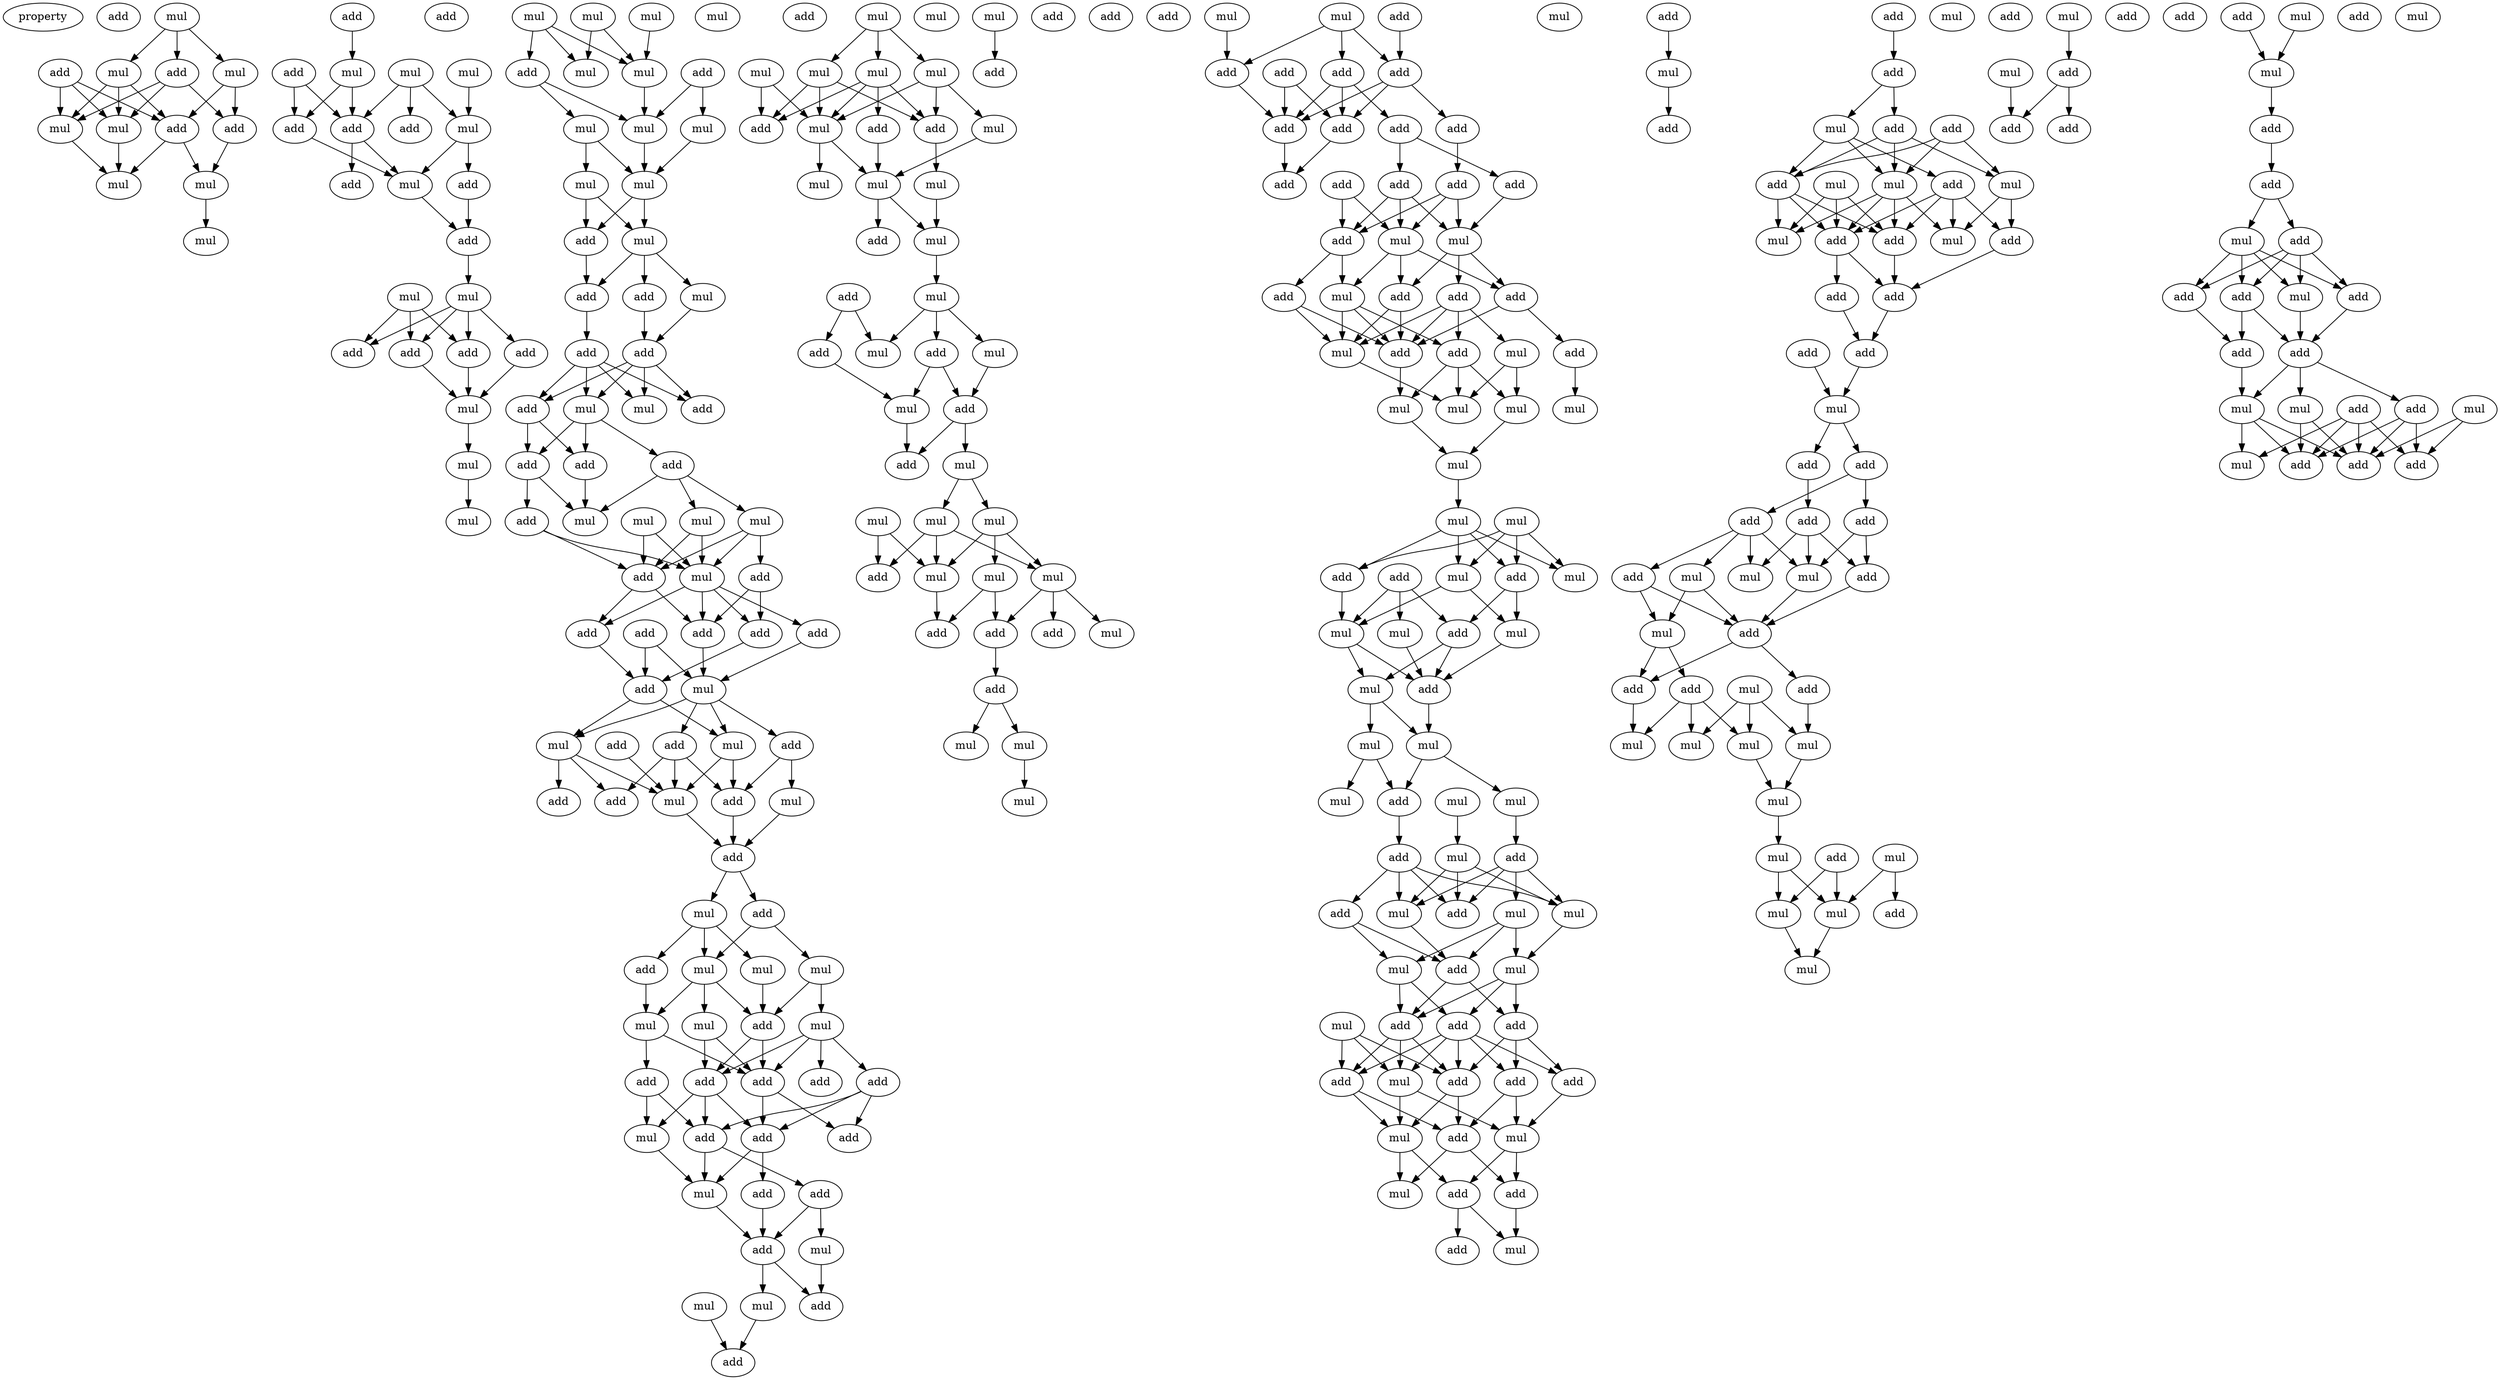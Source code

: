 digraph {
    node [fontcolor=black]
    property [mul=2,lf=1.8]
    0 [ label = add ];
    1 [ label = mul ];
    2 [ label = mul ];
    3 [ label = add ];
    4 [ label = add ];
    5 [ label = mul ];
    6 [ label = mul ];
    7 [ label = add ];
    8 [ label = add ];
    9 [ label = mul ];
    10 [ label = mul ];
    11 [ label = mul ];
    12 [ label = mul ];
    13 [ label = add ];
    14 [ label = mul ];
    15 [ label = mul ];
    16 [ label = mul ];
    17 [ label = add ];
    18 [ label = add ];
    19 [ label = mul ];
    20 [ label = add ];
    21 [ label = add ];
    22 [ label = add ];
    23 [ label = mul ];
    24 [ label = add ];
    25 [ label = add ];
    26 [ label = mul ];
    27 [ label = mul ];
    28 [ label = add ];
    29 [ label = add ];
    30 [ label = add ];
    31 [ label = add ];
    32 [ label = add ];
    33 [ label = mul ];
    34 [ label = mul ];
    35 [ label = mul ];
    36 [ label = mul ];
    37 [ label = mul ];
    38 [ label = mul ];
    39 [ label = add ];
    40 [ label = mul ];
    41 [ label = mul ];
    42 [ label = add ];
    43 [ label = mul ];
    44 [ label = mul ];
    45 [ label = mul ];
    46 [ label = mul ];
    47 [ label = mul ];
    48 [ label = add ];
    49 [ label = mul ];
    50 [ label = add ];
    51 [ label = add ];
    52 [ label = mul ];
    53 [ label = add ];
    54 [ label = add ];
    55 [ label = add ];
    56 [ label = mul ];
    57 [ label = mul ];
    58 [ label = add ];
    59 [ label = add ];
    60 [ label = add ];
    61 [ label = add ];
    62 [ label = mul ];
    63 [ label = mul ];
    64 [ label = mul ];
    65 [ label = mul ];
    66 [ label = add ];
    67 [ label = add ];
    68 [ label = add ];
    69 [ label = mul ];
    70 [ label = add ];
    71 [ label = add ];
    72 [ label = add ];
    73 [ label = add ];
    74 [ label = add ];
    75 [ label = add ];
    76 [ label = mul ];
    77 [ label = mul ];
    78 [ label = add ];
    79 [ label = add ];
    80 [ label = add ];
    81 [ label = mul ];
    82 [ label = add ];
    83 [ label = mul ];
    84 [ label = add ];
    85 [ label = mul ];
    86 [ label = add ];
    87 [ label = add ];
    88 [ label = add ];
    89 [ label = mul ];
    90 [ label = mul ];
    91 [ label = add ];
    92 [ label = mul ];
    93 [ label = mul ];
    94 [ label = mul ];
    95 [ label = add ];
    96 [ label = mul ];
    97 [ label = mul ];
    98 [ label = add ];
    99 [ label = add ];
    100 [ label = add ];
    101 [ label = add ];
    102 [ label = add ];
    103 [ label = add ];
    104 [ label = mul ];
    105 [ label = add ];
    106 [ label = add ];
    107 [ label = add ];
    108 [ label = mul ];
    109 [ label = add ];
    110 [ label = mul ];
    111 [ label = add ];
    112 [ label = mul ];
    113 [ label = mul ];
    114 [ label = add ];
    115 [ label = mul ];
    116 [ label = add ];
    117 [ label = add ];
    118 [ label = mul ];
    119 [ label = mul ];
    120 [ label = mul ];
    121 [ label = mul ];
    122 [ label = mul ];
    123 [ label = add ];
    124 [ label = add ];
    125 [ label = mul ];
    126 [ label = add ];
    127 [ label = mul ];
    128 [ label = mul ];
    129 [ label = mul ];
    130 [ label = mul ];
    131 [ label = mul ];
    132 [ label = add ];
    133 [ label = mul ];
    134 [ label = add ];
    135 [ label = mul ];
    136 [ label = add ];
    137 [ label = add ];
    138 [ label = mul ];
    139 [ label = mul ];
    140 [ label = add ];
    141 [ label = add ];
    142 [ label = mul ];
    143 [ label = mul ];
    144 [ label = mul ];
    145 [ label = mul ];
    146 [ label = add ];
    147 [ label = mul ];
    148 [ label = mul ];
    149 [ label = mul ];
    150 [ label = add ];
    151 [ label = add ];
    152 [ label = add ];
    153 [ label = mul ];
    154 [ label = add ];
    155 [ label = mul ];
    156 [ label = mul ];
    157 [ label = mul ];
    158 [ label = mul ];
    159 [ label = mul ];
    160 [ label = add ];
    161 [ label = add ];
    162 [ label = add ];
    163 [ label = add ];
    164 [ label = mul ];
    165 [ label = mul ];
    166 [ label = add ];
    167 [ label = add ];
    168 [ label = add ];
    169 [ label = add ];
    170 [ label = add ];
    171 [ label = add ];
    172 [ label = add ];
    173 [ label = add ];
    174 [ label = add ];
    175 [ label = add ];
    176 [ label = add ];
    177 [ label = add ];
    178 [ label = add ];
    179 [ label = add ];
    180 [ label = mul ];
    181 [ label = mul ];
    182 [ label = add ];
    183 [ label = mul ];
    184 [ label = add ];
    185 [ label = add ];
    186 [ label = add ];
    187 [ label = add ];
    188 [ label = mul ];
    189 [ label = add ];
    190 [ label = mul ];
    191 [ label = add ];
    192 [ label = add ];
    193 [ label = mul ];
    194 [ label = mul ];
    195 [ label = mul ];
    196 [ label = mul ];
    197 [ label = mul ];
    198 [ label = mul ];
    199 [ label = mul ];
    200 [ label = add ];
    201 [ label = mul ];
    202 [ label = mul ];
    203 [ label = add ];
    204 [ label = add ];
    205 [ label = mul ];
    206 [ label = mul ];
    207 [ label = add ];
    208 [ label = mul ];
    209 [ label = mul ];
    210 [ label = add ];
    211 [ label = mul ];
    212 [ label = mul ];
    213 [ label = mul ];
    214 [ label = add ];
    215 [ label = mul ];
    216 [ label = mul ];
    217 [ label = mul ];
    218 [ label = add ];
    219 [ label = add ];
    220 [ label = add ];
    221 [ label = mul ];
    222 [ label = mul ];
    223 [ label = add ];
    224 [ label = mul ];
    225 [ label = mul ];
    226 [ label = mul ];
    227 [ label = add ];
    228 [ label = add ];
    229 [ label = mul ];
    230 [ label = add ];
    231 [ label = add ];
    232 [ label = add ];
    233 [ label = add ];
    234 [ label = mul ];
    235 [ label = add ];
    236 [ label = add ];
    237 [ label = mul ];
    238 [ label = add ];
    239 [ label = mul ];
    240 [ label = add ];
    241 [ label = mul ];
    242 [ label = add ];
    243 [ label = mul ];
    244 [ label = add ];
    245 [ label = mul ];
    246 [ label = add ];
    247 [ label = mul ];
    248 [ label = add ];
    249 [ label = add ];
    250 [ label = mul ];
    251 [ label = add ];
    252 [ label = mul ];
    253 [ label = add ];
    254 [ label = add ];
    255 [ label = mul ];
    256 [ label = add ];
    257 [ label = mul ];
    258 [ label = add ];
    259 [ label = mul ];
    260 [ label = add ];
    261 [ label = mul ];
    262 [ label = add ];
    263 [ label = mul ];
    264 [ label = add ];
    265 [ label = add ];
    266 [ label = add ];
    267 [ label = add ];
    268 [ label = add ];
    269 [ label = mul ];
    270 [ label = add ];
    271 [ label = add ];
    272 [ label = add ];
    273 [ label = add ];
    274 [ label = add ];
    275 [ label = add ];
    276 [ label = mul ];
    277 [ label = mul ];
    278 [ label = add ];
    279 [ label = mul ];
    280 [ label = mul ];
    281 [ label = add ];
    282 [ label = add ];
    283 [ label = add ];
    284 [ label = mul ];
    285 [ label = add ];
    286 [ label = mul ];
    287 [ label = mul ];
    288 [ label = mul ];
    289 [ label = mul ];
    290 [ label = mul ];
    291 [ label = add ];
    292 [ label = mul ];
    293 [ label = mul ];
    294 [ label = mul ];
    295 [ label = add ];
    296 [ label = add ];
    297 [ label = mul ];
    298 [ label = mul ];
    299 [ label = mul ];
    300 [ label = add ];
    301 [ label = add ];
    302 [ label = mul ];
    303 [ label = add ];
    304 [ label = add ];
    305 [ label = add ];
    306 [ label = add ];
    307 [ label = mul ];
    308 [ label = mul ];
    309 [ label = add ];
    310 [ label = add ];
    311 [ label = add ];
    312 [ label = mul ];
    313 [ label = add ];
    314 [ label = add ];
    315 [ label = mul ];
    316 [ label = mul ];
    317 [ label = add ];
    318 [ label = add ];
    319 [ label = add ];
    320 [ label = add ];
    321 [ label = mul ];
    322 [ label = mul ];
    323 [ label = add ];
    324 [ label = mul ];
    325 [ label = add ];
    326 [ label = add ];
    327 [ label = add ];
    328 [ label = mul ];
    329 [ label = add ];
    1 -> 2 [ name = 0 ];
    1 -> 4 [ name = 1 ];
    1 -> 5 [ name = 2 ];
    2 -> 6 [ name = 3 ];
    2 -> 7 [ name = 4 ];
    2 -> 9 [ name = 5 ];
    3 -> 6 [ name = 6 ];
    3 -> 7 [ name = 7 ];
    3 -> 9 [ name = 8 ];
    4 -> 6 [ name = 9 ];
    4 -> 8 [ name = 10 ];
    4 -> 9 [ name = 11 ];
    5 -> 7 [ name = 12 ];
    5 -> 8 [ name = 13 ];
    6 -> 11 [ name = 14 ];
    7 -> 10 [ name = 15 ];
    7 -> 11 [ name = 16 ];
    8 -> 10 [ name = 17 ];
    9 -> 11 [ name = 18 ];
    10 -> 12 [ name = 19 ];
    13 -> 15 [ name = 20 ];
    14 -> 19 [ name = 21 ];
    14 -> 20 [ name = 22 ];
    14 -> 21 [ name = 23 ];
    15 -> 18 [ name = 24 ];
    15 -> 20 [ name = 25 ];
    16 -> 19 [ name = 26 ];
    17 -> 18 [ name = 27 ];
    17 -> 20 [ name = 28 ];
    18 -> 23 [ name = 29 ];
    19 -> 22 [ name = 30 ];
    19 -> 23 [ name = 31 ];
    20 -> 23 [ name = 32 ];
    20 -> 24 [ name = 33 ];
    22 -> 25 [ name = 34 ];
    23 -> 25 [ name = 35 ];
    25 -> 27 [ name = 36 ];
    26 -> 28 [ name = 37 ];
    26 -> 30 [ name = 38 ];
    26 -> 31 [ name = 39 ];
    27 -> 28 [ name = 40 ];
    27 -> 29 [ name = 41 ];
    27 -> 30 [ name = 42 ];
    27 -> 31 [ name = 43 ];
    29 -> 33 [ name = 44 ];
    30 -> 33 [ name = 45 ];
    31 -> 33 [ name = 46 ];
    33 -> 34 [ name = 47 ];
    34 -> 35 [ name = 48 ];
    36 -> 40 [ name = 49 ];
    36 -> 41 [ name = 50 ];
    37 -> 39 [ name = 51 ];
    37 -> 40 [ name = 52 ];
    37 -> 41 [ name = 53 ];
    38 -> 41 [ name = 54 ];
    39 -> 44 [ name = 55 ];
    39 -> 45 [ name = 56 ];
    41 -> 44 [ name = 57 ];
    42 -> 43 [ name = 58 ];
    42 -> 44 [ name = 59 ];
    43 -> 46 [ name = 60 ];
    44 -> 46 [ name = 61 ];
    45 -> 46 [ name = 62 ];
    45 -> 47 [ name = 63 ];
    46 -> 48 [ name = 64 ];
    46 -> 49 [ name = 65 ];
    47 -> 48 [ name = 66 ];
    47 -> 49 [ name = 67 ];
    48 -> 51 [ name = 68 ];
    49 -> 50 [ name = 69 ];
    49 -> 51 [ name = 70 ];
    49 -> 52 [ name = 71 ];
    50 -> 53 [ name = 72 ];
    51 -> 54 [ name = 73 ];
    52 -> 53 [ name = 74 ];
    53 -> 55 [ name = 75 ];
    53 -> 56 [ name = 76 ];
    53 -> 57 [ name = 77 ];
    53 -> 58 [ name = 78 ];
    54 -> 55 [ name = 79 ];
    54 -> 56 [ name = 80 ];
    54 -> 57 [ name = 81 ];
    54 -> 58 [ name = 82 ];
    55 -> 59 [ name = 83 ];
    55 -> 60 [ name = 84 ];
    56 -> 59 [ name = 85 ];
    56 -> 60 [ name = 86 ];
    56 -> 61 [ name = 87 ];
    59 -> 62 [ name = 88 ];
    59 -> 66 [ name = 89 ];
    60 -> 62 [ name = 90 ];
    61 -> 62 [ name = 91 ];
    61 -> 64 [ name = 92 ];
    61 -> 65 [ name = 93 ];
    63 -> 68 [ name = 94 ];
    63 -> 69 [ name = 95 ];
    64 -> 67 [ name = 96 ];
    64 -> 68 [ name = 97 ];
    64 -> 69 [ name = 98 ];
    65 -> 68 [ name = 99 ];
    65 -> 69 [ name = 100 ];
    66 -> 68 [ name = 101 ];
    66 -> 69 [ name = 102 ];
    67 -> 72 [ name = 103 ];
    67 -> 74 [ name = 104 ];
    68 -> 71 [ name = 105 ];
    68 -> 74 [ name = 106 ];
    69 -> 70 [ name = 107 ];
    69 -> 71 [ name = 108 ];
    69 -> 72 [ name = 109 ];
    69 -> 74 [ name = 110 ];
    70 -> 76 [ name = 111 ];
    71 -> 75 [ name = 112 ];
    72 -> 75 [ name = 113 ];
    73 -> 75 [ name = 114 ];
    73 -> 76 [ name = 115 ];
    74 -> 76 [ name = 116 ];
    75 -> 77 [ name = 117 ];
    75 -> 81 [ name = 118 ];
    76 -> 77 [ name = 119 ];
    76 -> 79 [ name = 120 ];
    76 -> 80 [ name = 121 ];
    76 -> 81 [ name = 122 ];
    77 -> 82 [ name = 123 ];
    77 -> 83 [ name = 124 ];
    77 -> 84 [ name = 125 ];
    78 -> 83 [ name = 126 ];
    79 -> 83 [ name = 127 ];
    79 -> 84 [ name = 128 ];
    79 -> 86 [ name = 129 ];
    80 -> 85 [ name = 130 ];
    80 -> 86 [ name = 131 ];
    81 -> 83 [ name = 132 ];
    81 -> 86 [ name = 133 ];
    83 -> 87 [ name = 134 ];
    85 -> 87 [ name = 135 ];
    86 -> 87 [ name = 136 ];
    87 -> 88 [ name = 137 ];
    87 -> 89 [ name = 138 ];
    88 -> 92 [ name = 139 ];
    88 -> 93 [ name = 140 ];
    89 -> 90 [ name = 141 ];
    89 -> 91 [ name = 142 ];
    89 -> 93 [ name = 143 ];
    90 -> 95 [ name = 144 ];
    91 -> 96 [ name = 145 ];
    92 -> 95 [ name = 146 ];
    92 -> 97 [ name = 147 ];
    93 -> 94 [ name = 148 ];
    93 -> 95 [ name = 149 ];
    93 -> 96 [ name = 150 ];
    94 -> 99 [ name = 151 ];
    94 -> 100 [ name = 152 ];
    95 -> 99 [ name = 153 ];
    95 -> 100 [ name = 154 ];
    96 -> 99 [ name = 155 ];
    96 -> 102 [ name = 156 ];
    97 -> 98 [ name = 157 ];
    97 -> 99 [ name = 158 ];
    97 -> 100 [ name = 159 ];
    97 -> 101 [ name = 160 ];
    99 -> 103 [ name = 161 ];
    99 -> 106 [ name = 162 ];
    100 -> 104 [ name = 163 ];
    100 -> 105 [ name = 164 ];
    100 -> 106 [ name = 165 ];
    101 -> 103 [ name = 166 ];
    101 -> 105 [ name = 167 ];
    101 -> 106 [ name = 168 ];
    102 -> 104 [ name = 169 ];
    102 -> 105 [ name = 170 ];
    104 -> 108 [ name = 171 ];
    105 -> 107 [ name = 172 ];
    105 -> 108 [ name = 173 ];
    106 -> 108 [ name = 174 ];
    106 -> 109 [ name = 175 ];
    107 -> 111 [ name = 176 ];
    107 -> 112 [ name = 177 ];
    108 -> 111 [ name = 178 ];
    109 -> 111 [ name = 179 ];
    111 -> 114 [ name = 180 ];
    111 -> 115 [ name = 181 ];
    112 -> 114 [ name = 182 ];
    113 -> 116 [ name = 183 ];
    115 -> 116 [ name = 184 ];
    118 -> 119 [ name = 185 ];
    118 -> 121 [ name = 186 ];
    118 -> 122 [ name = 187 ];
    119 -> 125 [ name = 188 ];
    119 -> 126 [ name = 189 ];
    119 -> 127 [ name = 190 ];
    120 -> 124 [ name = 191 ];
    120 -> 125 [ name = 192 ];
    121 -> 123 [ name = 193 ];
    121 -> 124 [ name = 194 ];
    121 -> 125 [ name = 195 ];
    121 -> 126 [ name = 196 ];
    122 -> 124 [ name = 197 ];
    122 -> 125 [ name = 198 ];
    122 -> 126 [ name = 199 ];
    123 -> 129 [ name = 200 ];
    125 -> 129 [ name = 201 ];
    125 -> 130 [ name = 202 ];
    126 -> 128 [ name = 203 ];
    127 -> 129 [ name = 204 ];
    128 -> 131 [ name = 205 ];
    129 -> 131 [ name = 206 ];
    129 -> 132 [ name = 207 ];
    131 -> 133 [ name = 208 ];
    133 -> 135 [ name = 209 ];
    133 -> 136 [ name = 210 ];
    133 -> 138 [ name = 211 ];
    134 -> 135 [ name = 212 ];
    134 -> 137 [ name = 213 ];
    136 -> 139 [ name = 214 ];
    136 -> 140 [ name = 215 ];
    137 -> 139 [ name = 216 ];
    138 -> 140 [ name = 217 ];
    139 -> 141 [ name = 218 ];
    140 -> 141 [ name = 219 ];
    140 -> 142 [ name = 220 ];
    142 -> 143 [ name = 221 ];
    142 -> 145 [ name = 222 ];
    143 -> 146 [ name = 223 ];
    143 -> 147 [ name = 224 ];
    143 -> 149 [ name = 225 ];
    144 -> 146 [ name = 226 ];
    144 -> 147 [ name = 227 ];
    145 -> 147 [ name = 228 ];
    145 -> 148 [ name = 229 ];
    145 -> 149 [ name = 230 ];
    147 -> 150 [ name = 231 ];
    148 -> 150 [ name = 232 ];
    148 -> 151 [ name = 233 ];
    149 -> 151 [ name = 234 ];
    149 -> 152 [ name = 235 ];
    149 -> 153 [ name = 236 ];
    151 -> 154 [ name = 237 ];
    154 -> 155 [ name = 238 ];
    154 -> 156 [ name = 239 ];
    156 -> 157 [ name = 240 ];
    159 -> 162 [ name = 241 ];
    164 -> 170 [ name = 242 ];
    165 -> 168 [ name = 243 ];
    165 -> 169 [ name = 244 ];
    165 -> 170 [ name = 245 ];
    166 -> 169 [ name = 246 ];
    167 -> 171 [ name = 247 ];
    167 -> 172 [ name = 248 ];
    168 -> 171 [ name = 249 ];
    168 -> 172 [ name = 250 ];
    168 -> 174 [ name = 251 ];
    169 -> 171 [ name = 252 ];
    169 -> 172 [ name = 253 ];
    169 -> 173 [ name = 254 ];
    170 -> 171 [ name = 255 ];
    171 -> 179 [ name = 256 ];
    172 -> 179 [ name = 257 ];
    173 -> 177 [ name = 258 ];
    174 -> 176 [ name = 259 ];
    174 -> 178 [ name = 260 ];
    175 -> 180 [ name = 261 ];
    175 -> 182 [ name = 262 ];
    176 -> 181 [ name = 263 ];
    177 -> 180 [ name = 264 ];
    177 -> 181 [ name = 265 ];
    177 -> 182 [ name = 266 ];
    178 -> 180 [ name = 267 ];
    178 -> 181 [ name = 268 ];
    178 -> 182 [ name = 269 ];
    180 -> 183 [ name = 270 ];
    180 -> 184 [ name = 271 ];
    180 -> 187 [ name = 272 ];
    181 -> 184 [ name = 273 ];
    181 -> 185 [ name = 274 ];
    181 -> 187 [ name = 275 ];
    182 -> 183 [ name = 276 ];
    182 -> 186 [ name = 277 ];
    183 -> 188 [ name = 278 ];
    183 -> 189 [ name = 279 ];
    183 -> 192 [ name = 280 ];
    184 -> 191 [ name = 281 ];
    184 -> 192 [ name = 282 ];
    185 -> 188 [ name = 283 ];
    185 -> 189 [ name = 284 ];
    185 -> 190 [ name = 285 ];
    185 -> 192 [ name = 286 ];
    186 -> 188 [ name = 287 ];
    186 -> 192 [ name = 288 ];
    187 -> 188 [ name = 289 ];
    187 -> 192 [ name = 290 ];
    188 -> 193 [ name = 291 ];
    189 -> 193 [ name = 292 ];
    189 -> 194 [ name = 293 ];
    189 -> 195 [ name = 294 ];
    190 -> 193 [ name = 295 ];
    190 -> 195 [ name = 296 ];
    191 -> 196 [ name = 297 ];
    192 -> 194 [ name = 298 ];
    194 -> 197 [ name = 299 ];
    195 -> 197 [ name = 300 ];
    197 -> 198 [ name = 301 ];
    198 -> 201 [ name = 302 ];
    198 -> 202 [ name = 303 ];
    198 -> 203 [ name = 304 ];
    198 -> 204 [ name = 305 ];
    199 -> 201 [ name = 306 ];
    199 -> 202 [ name = 307 ];
    199 -> 203 [ name = 308 ];
    199 -> 204 [ name = 309 ];
    200 -> 205 [ name = 310 ];
    200 -> 206 [ name = 311 ];
    200 -> 207 [ name = 312 ];
    202 -> 205 [ name = 313 ];
    202 -> 208 [ name = 314 ];
    203 -> 205 [ name = 315 ];
    204 -> 207 [ name = 316 ];
    204 -> 208 [ name = 317 ];
    205 -> 209 [ name = 318 ];
    205 -> 210 [ name = 319 ];
    206 -> 210 [ name = 320 ];
    207 -> 209 [ name = 321 ];
    207 -> 210 [ name = 322 ];
    208 -> 210 [ name = 323 ];
    209 -> 211 [ name = 324 ];
    209 -> 212 [ name = 325 ];
    210 -> 211 [ name = 326 ];
    211 -> 213 [ name = 327 ];
    211 -> 214 [ name = 328 ];
    212 -> 214 [ name = 329 ];
    212 -> 215 [ name = 330 ];
    213 -> 218 [ name = 331 ];
    214 -> 219 [ name = 332 ];
    216 -> 217 [ name = 333 ];
    217 -> 220 [ name = 334 ];
    217 -> 221 [ name = 335 ];
    217 -> 222 [ name = 336 ];
    218 -> 220 [ name = 337 ];
    218 -> 221 [ name = 338 ];
    218 -> 222 [ name = 339 ];
    218 -> 224 [ name = 340 ];
    219 -> 220 [ name = 341 ];
    219 -> 221 [ name = 342 ];
    219 -> 222 [ name = 343 ];
    219 -> 223 [ name = 344 ];
    221 -> 226 [ name = 345 ];
    222 -> 227 [ name = 346 ];
    223 -> 225 [ name = 347 ];
    223 -> 227 [ name = 348 ];
    224 -> 225 [ name = 349 ];
    224 -> 226 [ name = 350 ];
    224 -> 227 [ name = 351 ];
    225 -> 228 [ name = 352 ];
    225 -> 230 [ name = 353 ];
    226 -> 228 [ name = 354 ];
    226 -> 230 [ name = 355 ];
    226 -> 231 [ name = 356 ];
    227 -> 228 [ name = 357 ];
    227 -> 231 [ name = 358 ];
    228 -> 233 [ name = 359 ];
    228 -> 234 [ name = 360 ];
    228 -> 236 [ name = 361 ];
    229 -> 233 [ name = 362 ];
    229 -> 234 [ name = 363 ];
    229 -> 236 [ name = 364 ];
    230 -> 232 [ name = 365 ];
    230 -> 233 [ name = 366 ];
    230 -> 234 [ name = 367 ];
    230 -> 235 [ name = 368 ];
    230 -> 236 [ name = 369 ];
    231 -> 232 [ name = 370 ];
    231 -> 235 [ name = 371 ];
    231 -> 236 [ name = 372 ];
    232 -> 238 [ name = 373 ];
    232 -> 239 [ name = 374 ];
    233 -> 237 [ name = 375 ];
    233 -> 238 [ name = 376 ];
    234 -> 237 [ name = 377 ];
    234 -> 239 [ name = 378 ];
    235 -> 239 [ name = 379 ];
    236 -> 237 [ name = 380 ];
    236 -> 238 [ name = 381 ];
    237 -> 241 [ name = 382 ];
    237 -> 242 [ name = 383 ];
    238 -> 240 [ name = 384 ];
    238 -> 241 [ name = 385 ];
    239 -> 240 [ name = 386 ];
    239 -> 242 [ name = 387 ];
    240 -> 245 [ name = 388 ];
    242 -> 245 [ name = 389 ];
    242 -> 246 [ name = 390 ];
    244 -> 247 [ name = 391 ];
    247 -> 249 [ name = 392 ];
    248 -> 251 [ name = 393 ];
    251 -> 252 [ name = 394 ];
    251 -> 254 [ name = 395 ];
    252 -> 256 [ name = 396 ];
    252 -> 257 [ name = 397 ];
    252 -> 258 [ name = 398 ];
    253 -> 255 [ name = 399 ];
    253 -> 257 [ name = 400 ];
    253 -> 258 [ name = 401 ];
    254 -> 255 [ name = 402 ];
    254 -> 257 [ name = 403 ];
    254 -> 258 [ name = 404 ];
    255 -> 263 [ name = 405 ];
    255 -> 264 [ name = 406 ];
    256 -> 260 [ name = 407 ];
    256 -> 262 [ name = 408 ];
    256 -> 263 [ name = 409 ];
    256 -> 264 [ name = 410 ];
    257 -> 260 [ name = 411 ];
    257 -> 261 [ name = 412 ];
    257 -> 262 [ name = 413 ];
    257 -> 263 [ name = 414 ];
    258 -> 260 [ name = 415 ];
    258 -> 261 [ name = 416 ];
    258 -> 262 [ name = 417 ];
    259 -> 260 [ name = 418 ];
    259 -> 261 [ name = 419 ];
    259 -> 262 [ name = 420 ];
    260 -> 265 [ name = 421 ];
    260 -> 266 [ name = 422 ];
    262 -> 265 [ name = 423 ];
    264 -> 265 [ name = 424 ];
    265 -> 268 [ name = 425 ];
    266 -> 268 [ name = 426 ];
    267 -> 269 [ name = 427 ];
    268 -> 269 [ name = 428 ];
    269 -> 270 [ name = 429 ];
    269 -> 271 [ name = 430 ];
    270 -> 273 [ name = 431 ];
    271 -> 272 [ name = 432 ];
    271 -> 274 [ name = 433 ];
    272 -> 275 [ name = 434 ];
    272 -> 276 [ name = 435 ];
    272 -> 277 [ name = 436 ];
    272 -> 279 [ name = 437 ];
    273 -> 277 [ name = 438 ];
    273 -> 278 [ name = 439 ];
    273 -> 279 [ name = 440 ];
    274 -> 277 [ name = 441 ];
    274 -> 278 [ name = 442 ];
    275 -> 280 [ name = 443 ];
    275 -> 281 [ name = 444 ];
    276 -> 280 [ name = 445 ];
    276 -> 281 [ name = 446 ];
    277 -> 281 [ name = 447 ];
    278 -> 281 [ name = 448 ];
    280 -> 282 [ name = 449 ];
    280 -> 283 [ name = 450 ];
    281 -> 282 [ name = 451 ];
    281 -> 285 [ name = 452 ];
    282 -> 289 [ name = 453 ];
    283 -> 286 [ name = 454 ];
    283 -> 288 [ name = 455 ];
    283 -> 289 [ name = 456 ];
    284 -> 286 [ name = 457 ];
    284 -> 287 [ name = 458 ];
    284 -> 288 [ name = 459 ];
    285 -> 287 [ name = 460 ];
    287 -> 290 [ name = 461 ];
    288 -> 290 [ name = 462 ];
    290 -> 292 [ name = 463 ];
    291 -> 294 [ name = 464 ];
    291 -> 297 [ name = 465 ];
    292 -> 294 [ name = 466 ];
    292 -> 297 [ name = 467 ];
    293 -> 296 [ name = 468 ];
    293 -> 297 [ name = 469 ];
    294 -> 298 [ name = 470 ];
    297 -> 298 [ name = 471 ];
    299 -> 301 [ name = 472 ];
    301 -> 303 [ name = 473 ];
    301 -> 305 [ name = 474 ];
    302 -> 303 [ name = 475 ];
    306 -> 308 [ name = 476 ];
    307 -> 308 [ name = 477 ];
    308 -> 310 [ name = 478 ];
    310 -> 311 [ name = 479 ];
    311 -> 312 [ name = 480 ];
    311 -> 313 [ name = 481 ];
    312 -> 314 [ name = 482 ];
    312 -> 315 [ name = 483 ];
    312 -> 317 [ name = 484 ];
    312 -> 318 [ name = 485 ];
    313 -> 314 [ name = 486 ];
    313 -> 315 [ name = 487 ];
    313 -> 317 [ name = 488 ];
    313 -> 318 [ name = 489 ];
    314 -> 319 [ name = 490 ];
    315 -> 320 [ name = 491 ];
    317 -> 319 [ name = 492 ];
    317 -> 320 [ name = 493 ];
    318 -> 320 [ name = 494 ];
    319 -> 322 [ name = 495 ];
    320 -> 322 [ name = 496 ];
    320 -> 324 [ name = 497 ];
    320 -> 325 [ name = 498 ];
    321 -> 327 [ name = 499 ];
    321 -> 329 [ name = 500 ];
    322 -> 326 [ name = 501 ];
    322 -> 328 [ name = 502 ];
    322 -> 329 [ name = 503 ];
    323 -> 326 [ name = 504 ];
    323 -> 327 [ name = 505 ];
    323 -> 328 [ name = 506 ];
    323 -> 329 [ name = 507 ];
    324 -> 326 [ name = 508 ];
    324 -> 329 [ name = 509 ];
    325 -> 326 [ name = 510 ];
    325 -> 327 [ name = 511 ];
    325 -> 329 [ name = 512 ];
}
